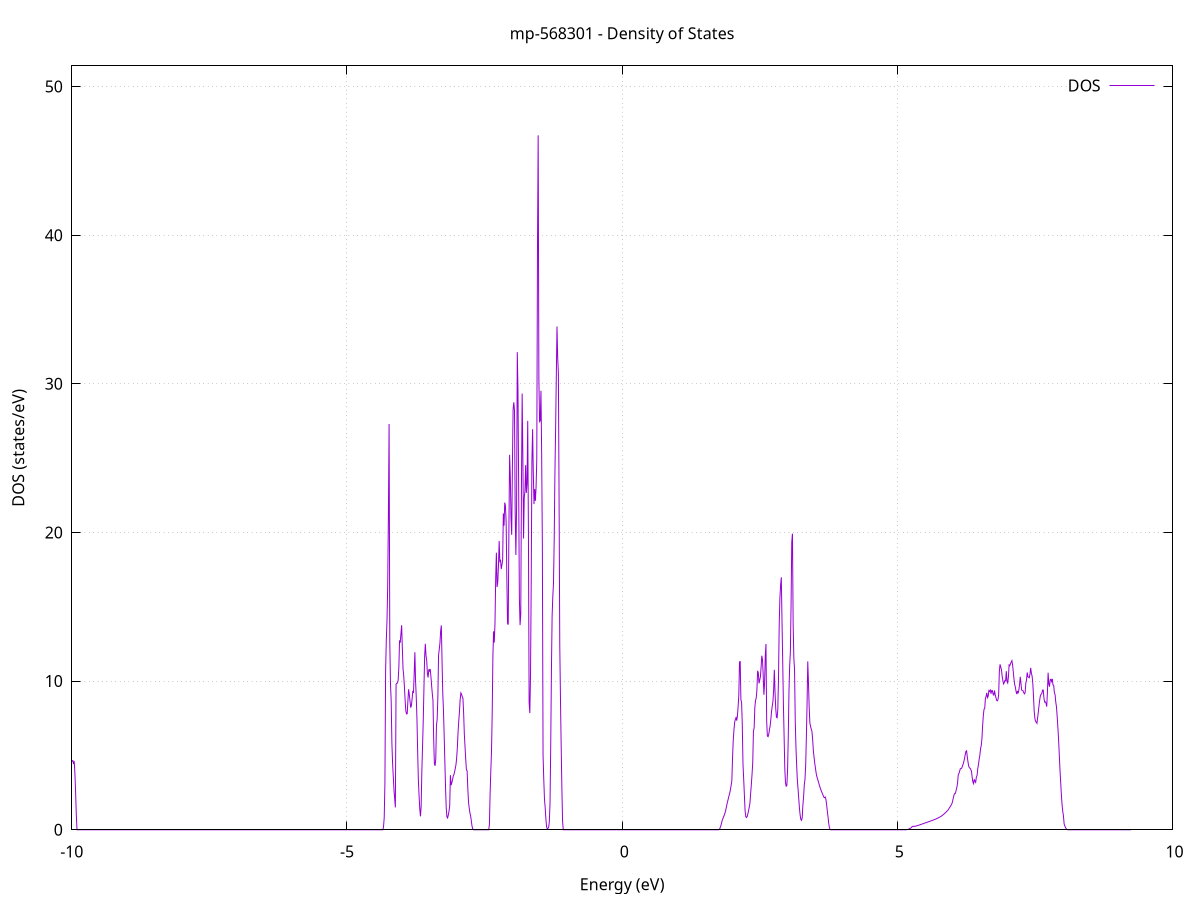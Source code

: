 set title 'mp-568301 - Density of States'
set xlabel 'Energy (eV)'
set ylabel 'DOS (states/eV)'
set grid
set xrange [-10:10]
set yrange [0:51.387]
set xzeroaxis lt -1
set terminal png size 800,600
set output 'mp-568301_dos_gnuplot.png'
plot '-' using 1:2 with lines title 'DOS'
-16.069700 0.000000
-16.057000 0.000000
-16.044400 0.000000
-16.031700 0.000000
-16.019100 0.000000
-16.006400 0.000000
-15.993800 0.000000
-15.981100 0.000000
-15.968400 0.000000
-15.955800 0.000000
-15.943100 0.000000
-15.930500 0.000000
-15.917800 0.000000
-15.905100 0.000000
-15.892500 0.000000
-15.879800 0.000000
-15.867200 0.000000
-15.854500 0.000000
-15.841900 0.000000
-15.829200 0.000000
-15.816500 0.000000
-15.803900 0.000000
-15.791200 0.000000
-15.778600 0.000000
-15.765900 0.000000
-15.753300 0.000000
-15.740600 0.000000
-15.727900 0.000000
-15.715300 0.000000
-15.702600 0.000000
-15.690000 0.000000
-15.677300 0.000000
-15.664600 0.000000
-15.652000 0.000000
-15.639300 0.000000
-15.626700 0.000000
-15.614000 0.000000
-15.601400 0.000000
-15.588700 0.000000
-15.576000 0.000000
-15.563400 0.000000
-15.550700 0.000000
-15.538100 0.000000
-15.525400 0.000000
-15.512800 0.000000
-15.500100 0.000000
-15.487400 0.000000
-15.474800 0.000000
-15.462100 0.000000
-15.449500 0.000000
-15.436800 0.000000
-15.424100 0.000000
-15.411500 0.000000
-15.398800 0.000000
-15.386200 0.000000
-15.373500 0.000000
-15.360900 0.000000
-15.348200 0.000000
-15.335500 0.000000
-15.322900 0.000000
-15.310200 0.000000
-15.297600 0.000000
-15.284900 0.000000
-15.272200 0.000000
-15.259600 0.000000
-15.246900 0.000000
-15.234300 0.000000
-15.221600 0.000000
-15.209000 0.000000
-15.196300 0.000000
-15.183600 0.000000
-15.171000 0.000000
-15.158300 0.000000
-15.145700 0.000000
-15.133000 0.000000
-15.120400 0.000000
-15.107700 0.000000
-15.095000 0.000000
-15.082400 0.000000
-15.069700 0.000000
-15.057100 0.000000
-15.044400 0.000000
-15.031700 0.000000
-15.019100 0.000000
-15.006400 0.000000
-14.993800 0.000000
-14.981100 0.000000
-14.968500 0.000000
-14.955800 0.000000
-14.943100 0.000000
-14.930500 0.000000
-14.917800 0.017200
-14.905200 1.894000
-14.892500 3.172500
-14.879900 5.031900
-14.867200 5.444400
-14.854500 5.655900
-14.841900 5.774700
-14.829200 5.772900
-14.816600 5.937700
-14.803900 6.176500
-14.791200 6.321200
-14.778600 6.448600
-14.765900 6.639100
-14.753300 6.946500
-14.740600 7.312700
-14.728000 7.728300
-14.715300 8.545900
-14.702600 11.076800
-14.690000 12.260200
-14.677300 9.247200
-14.664700 8.421700
-14.652000 7.358200
-14.639400 5.112000
-14.626700 4.088700
-14.614000 3.502500
-14.601400 1.815300
-14.588700 0.669500
-14.576100 0.016800
-14.563400 0.000000
-14.550700 0.112200
-14.538100 0.471100
-14.525400 1.085000
-14.512800 2.158600
-14.500100 3.832700
-14.487500 5.439300
-14.474800 6.017800
-14.462100 8.042700
-14.449500 7.776600
-14.436800 8.621600
-14.424200 10.497100
-14.411500 9.354200
-14.398900 7.227900
-14.386200 6.424000
-14.373500 6.051500
-14.360900 5.755100
-14.348200 5.500800
-14.335600 5.266000
-14.322900 5.054200
-14.310200 4.871600
-14.297600 4.734600
-14.284900 4.580900
-14.272300 4.428600
-14.259600 4.272900
-14.247000 4.237200
-14.234300 8.515200
-14.221600 8.145700
-14.209000 11.890800
-14.196300 39.088100
-14.183700 60.340300
-14.171000 34.950000
-14.158300 25.341300
-14.145700 55.942200
-14.133000 49.023400
-14.120400 21.733100
-14.107700 8.293200
-14.095100 4.529800
-14.082400 9.485400
-14.069700 19.413700
-14.057100 34.713600
-14.044400 35.997900
-14.031800 53.680200
-14.019100 7.967300
-14.006500 46.076800
-13.993800 134.374600
-13.981100 0.000000
-13.968500 0.000000
-13.955800 0.000000
-13.943200 0.000000
-13.930500 0.000000
-13.917800 0.000000
-13.905200 0.000000
-13.892500 0.000000
-13.879900 0.000000
-13.867200 0.000000
-13.854600 0.000000
-13.841900 0.000000
-13.829200 0.000000
-13.816600 0.000000
-13.803900 0.000000
-13.791300 0.000000
-13.778600 0.000000
-13.766000 0.000000
-13.753300 0.000000
-13.740600 0.000000
-13.728000 0.000000
-13.715300 0.000000
-13.702700 0.000000
-13.690000 0.000000
-13.677300 0.000000
-13.664700 0.000000
-13.652000 0.000000
-13.639400 0.000000
-13.626700 0.000000
-13.614100 0.000000
-13.601400 0.000000
-13.588700 0.000000
-13.576100 0.000000
-13.563400 0.000000
-13.550800 0.000000
-13.538100 0.000000
-13.525500 0.000000
-13.512800 0.000000
-13.500100 0.000000
-13.487500 0.000000
-13.474800 0.000000
-13.462200 0.000000
-13.449500 0.000000
-13.436800 0.000000
-13.424200 0.000000
-13.411500 0.000000
-13.398900 0.000000
-13.386200 0.000000
-13.373600 0.000000
-13.360900 0.000000
-13.348200 0.000000
-13.335600 0.000000
-13.322900 0.000000
-13.310300 0.000000
-13.297600 0.000000
-13.284900 0.000000
-13.272300 0.000000
-13.259600 0.000000
-13.247000 0.000000
-13.234300 0.000000
-13.221700 0.000000
-13.209000 0.000000
-13.196300 0.000000
-13.183700 0.000000
-13.171000 0.000000
-13.158400 0.000000
-13.145700 0.000000
-13.133100 0.000000
-13.120400 0.000000
-13.107700 0.000000
-13.095100 0.000000
-13.082400 0.000000
-13.069800 0.000000
-13.057100 0.000000
-13.044400 0.000000
-13.031800 0.000000
-13.019100 0.000000
-13.006500 0.000000
-12.993800 0.000000
-12.981200 0.000000
-12.968500 0.000000
-12.955800 0.000000
-12.943200 0.000000
-12.930500 0.000000
-12.917900 0.000000
-12.905200 0.000000
-12.892600 0.000000
-12.879900 0.000000
-12.867200 0.000000
-12.854600 0.000000
-12.841900 0.000000
-12.829300 0.000000
-12.816600 0.000000
-12.803900 0.000000
-12.791300 0.000000
-12.778600 0.000000
-12.766000 0.000000
-12.753300 0.000000
-12.740700 0.000000
-12.728000 0.000000
-12.715300 0.000000
-12.702700 0.000000
-12.690000 0.000000
-12.677400 0.000000
-12.664700 0.000000
-12.652100 0.000000
-12.639400 0.000000
-12.626700 0.000000
-12.614100 0.000000
-12.601400 0.000000
-12.588800 0.000000
-12.576100 0.000000
-12.563400 0.000000
-12.550800 0.000000
-12.538100 0.000000
-12.525500 0.000000
-12.512800 0.000000
-12.500200 0.000000
-12.487500 0.000000
-12.474800 0.000000
-12.462200 0.000000
-12.449500 0.000000
-12.436900 0.000000
-12.424200 0.000000
-12.411500 0.000000
-12.398900 0.000000
-12.386200 0.000000
-12.373600 0.000000
-12.360900 0.000000
-12.348300 0.000000
-12.335600 0.000000
-12.322900 0.000000
-12.310300 0.000000
-12.297600 0.000000
-12.285000 0.000000
-12.272300 0.000000
-12.259700 0.000000
-12.247000 0.000000
-12.234300 0.000000
-12.221700 0.000000
-12.209000 0.000000
-12.196400 0.000000
-12.183700 0.000000
-12.171000 0.000000
-12.158400 0.000000
-12.145700 0.000000
-12.133100 0.000000
-12.120400 0.000000
-12.107800 0.000000
-12.095100 0.000000
-12.082400 0.000000
-12.069800 0.000000
-12.057100 0.000000
-12.044500 0.000000
-12.031800 0.000000
-12.019200 0.000000
-12.006500 0.000000
-11.993800 0.000000
-11.981200 0.000000
-11.968500 0.000000
-11.955900 0.000000
-11.943200 0.000000
-11.930500 0.000000
-11.917900 0.000000
-11.905200 0.000000
-11.892600 0.000000
-11.879900 0.000000
-11.867300 0.000000
-11.854600 0.000000
-11.841900 0.000000
-11.829300 0.000000
-11.816600 0.000000
-11.804000 0.000000
-11.791300 0.000000
-11.778700 0.000000
-11.766000 0.000000
-11.753300 0.000000
-11.740700 0.000000
-11.728000 0.000000
-11.715400 0.000000
-11.702700 0.000000
-11.690000 0.000000
-11.677400 0.000000
-11.664700 0.000000
-11.652100 0.000000
-11.639400 0.000000
-11.626800 0.000000
-11.614100 0.000000
-11.601400 0.000000
-11.588800 0.000000
-11.576100 0.000000
-11.563500 0.000000
-11.550800 0.000000
-11.538100 0.000000
-11.525500 0.000000
-11.512800 0.000000
-11.500200 0.000000
-11.487500 0.000000
-11.474900 0.000000
-11.462200 0.000000
-11.449500 0.000000
-11.436900 0.000000
-11.424200 0.000000
-11.411600 0.000000
-11.398900 0.000000
-11.386300 0.000000
-11.373600 0.000000
-11.360900 0.000000
-11.348300 0.000000
-11.335600 0.000000
-11.323000 0.000000
-11.310300 0.000000
-11.297600 0.000000
-11.285000 0.000000
-11.272300 0.000000
-11.259700 0.000000
-11.247000 0.000000
-11.234400 0.000000
-11.221700 0.000000
-11.209000 0.000000
-11.196400 0.000000
-11.183700 0.000000
-11.171100 0.000000
-11.158400 0.000000
-11.145800 0.000000
-11.133100 0.000000
-11.120400 0.000000
-11.107800 0.000000
-11.095100 0.000000
-11.082500 0.000000
-11.069800 0.000000
-11.057100 0.000000
-11.044500 0.000000
-11.031800 0.000000
-11.019200 0.000000
-11.006500 0.000000
-10.993900 0.000000
-10.981200 0.000000
-10.968500 0.000000
-10.955900 0.000000
-10.943200 0.000000
-10.930600 0.000000
-10.917900 0.000000
-10.905300 0.000000
-10.892600 0.000000
-10.879900 1.422300
-10.867300 3.290500
-10.854600 2.536400
-10.842000 2.729600
-10.829300 2.922900
-10.816600 3.116200
-10.804000 3.309500
-10.791300 3.348100
-10.778700 3.254200
-10.766000 3.240200
-10.753400 3.353200
-10.740700 3.466200
-10.728000 3.579200
-10.715400 3.692200
-10.702700 3.805200
-10.690100 3.866500
-10.677400 3.966300
-10.664800 4.087000
-10.652100 4.218100
-10.639400 4.384100
-10.626800 4.564100
-10.614100 4.744000
-10.601500 4.924000
-10.588800 5.117800
-10.576100 5.534600
-10.563500 6.459900
-10.550800 9.668000
-10.538200 8.351800
-10.525500 7.474800
-10.512900 6.178900
-10.500200 5.683800
-10.487500 5.188900
-10.474900 3.982800
-10.462200 3.768300
-10.449600 2.534500
-10.436900 2.110600
-10.424200 1.686800
-10.411600 1.263000
-10.398900 0.839300
-10.386300 0.415500
-10.373600 0.026600
-10.361000 0.000000
-10.348300 0.000000
-10.335600 0.093800
-10.323000 0.574100
-10.310300 1.054200
-10.297700 1.534400
-10.285000 2.014500
-10.272400 2.494600
-10.259700 3.837900
-10.247000 3.814100
-10.234400 5.848900
-10.221700 6.728000
-10.209100 7.001900
-10.196400 7.771000
-10.183700 9.391100
-10.171100 9.853500
-10.158400 7.138800
-10.145800 6.370900
-10.133100 6.106100
-10.120500 5.841900
-10.107800 5.585400
-10.095100 5.347800
-10.082500 5.178600
-10.069800 5.114900
-10.057200 5.076300
-10.044500 4.992400
-10.031900 4.799400
-10.019200 4.609800
-10.006500 4.531400
-9.993900 4.641600
-9.981200 4.653600
-9.968600 4.424300
-9.955900 4.609600
-9.943200 3.782500
-9.930600 2.492000
-9.917900 1.017000
-9.905300 0.001600
-9.892600 0.000000
-9.880000 0.000000
-9.867300 0.000000
-9.854600 0.000000
-9.842000 0.000000
-9.829300 0.000000
-9.816700 0.000000
-9.804000 0.000000
-9.791400 0.000000
-9.778700 0.000000
-9.766000 0.000000
-9.753400 0.000000
-9.740700 0.000000
-9.728100 0.000000
-9.715400 0.000000
-9.702700 0.000000
-9.690100 0.000000
-9.677400 0.000000
-9.664800 0.000000
-9.652100 0.000000
-9.639500 0.000000
-9.626800 0.000000
-9.614100 0.000000
-9.601500 0.000000
-9.588800 0.000000
-9.576200 0.000000
-9.563500 0.000000
-9.550800 0.000000
-9.538200 0.000000
-9.525500 0.000000
-9.512900 0.000000
-9.500200 0.000000
-9.487600 0.000000
-9.474900 0.000000
-9.462200 0.000000
-9.449600 0.000000
-9.436900 0.000000
-9.424300 0.000000
-9.411600 0.000000
-9.399000 0.000000
-9.386300 0.000000
-9.373600 0.000000
-9.361000 0.000000
-9.348300 0.000000
-9.335700 0.000000
-9.323000 0.000000
-9.310300 0.000000
-9.297700 0.000000
-9.285000 0.000000
-9.272400 0.000000
-9.259700 0.000000
-9.247100 0.000000
-9.234400 0.000000
-9.221700 0.000000
-9.209100 0.000000
-9.196400 0.000000
-9.183800 0.000000
-9.171100 0.000000
-9.158500 0.000000
-9.145800 0.000000
-9.133100 0.000000
-9.120500 0.000000
-9.107800 0.000000
-9.095200 0.000000
-9.082500 0.000000
-9.069800 0.000000
-9.057200 0.000000
-9.044500 0.000000
-9.031900 0.000000
-9.019200 0.000000
-9.006600 0.000000
-8.993900 0.000000
-8.981200 0.000000
-8.968600 0.000000
-8.955900 0.000000
-8.943300 0.000000
-8.930600 0.000000
-8.918000 0.000000
-8.905300 0.000000
-8.892600 0.000000
-8.880000 0.000000
-8.867300 0.000000
-8.854700 0.000000
-8.842000 0.000000
-8.829300 0.000000
-8.816700 0.000000
-8.804000 0.000000
-8.791400 0.000000
-8.778700 0.000000
-8.766100 0.000000
-8.753400 0.000000
-8.740700 0.000000
-8.728100 0.000000
-8.715400 0.000000
-8.702800 0.000000
-8.690100 0.000000
-8.677400 0.000000
-8.664800 0.000000
-8.652100 0.000000
-8.639500 0.000000
-8.626800 0.000000
-8.614200 0.000000
-8.601500 0.000000
-8.588800 0.000000
-8.576200 0.000000
-8.563500 0.000000
-8.550900 0.000000
-8.538200 0.000000
-8.525600 0.000000
-8.512900 0.000000
-8.500200 0.000000
-8.487600 0.000000
-8.474900 0.000000
-8.462300 0.000000
-8.449600 0.000000
-8.436900 0.000000
-8.424300 0.000000
-8.411600 0.000000
-8.399000 0.000000
-8.386300 0.000000
-8.373700 0.000000
-8.361000 0.000000
-8.348300 0.000000
-8.335700 0.000000
-8.323000 0.000000
-8.310400 0.000000
-8.297700 0.000000
-8.285100 0.000000
-8.272400 0.000000
-8.259700 0.000000
-8.247100 0.000000
-8.234400 0.000000
-8.221800 0.000000
-8.209100 0.000000
-8.196400 0.000000
-8.183800 0.000000
-8.171100 0.000000
-8.158500 0.000000
-8.145800 0.000000
-8.133200 0.000000
-8.120500 0.000000
-8.107800 0.000000
-8.095200 0.000000
-8.082500 0.000000
-8.069900 0.000000
-8.057200 0.000000
-8.044600 0.000000
-8.031900 0.000000
-8.019200 0.000000
-8.006600 0.000000
-7.993900 0.000000
-7.981300 0.000000
-7.968600 0.000000
-7.955900 0.000000
-7.943300 0.000000
-7.930600 0.000000
-7.918000 0.000000
-7.905300 0.000000
-7.892700 0.000000
-7.880000 0.000000
-7.867300 0.000000
-7.854700 0.000000
-7.842000 0.000000
-7.829400 0.000000
-7.816700 0.000000
-7.804000 0.000000
-7.791400 0.000000
-7.778700 0.000000
-7.766100 0.000000
-7.753400 0.000000
-7.740800 0.000000
-7.728100 0.000000
-7.715400 0.000000
-7.702800 0.000000
-7.690100 0.000000
-7.677500 0.000000
-7.664800 0.000000
-7.652200 0.000000
-7.639500 0.000000
-7.626800 0.000000
-7.614200 0.000000
-7.601500 0.000000
-7.588900 0.000000
-7.576200 0.000000
-7.563500 0.000000
-7.550900 0.000000
-7.538200 0.000000
-7.525600 0.000000
-7.512900 0.000000
-7.500300 0.000000
-7.487600 0.000000
-7.474900 0.000000
-7.462300 0.000000
-7.449600 0.000000
-7.437000 0.000000
-7.424300 0.000000
-7.411700 0.000000
-7.399000 0.000000
-7.386300 0.000000
-7.373700 0.000000
-7.361000 0.000000
-7.348400 0.000000
-7.335700 0.000000
-7.323000 0.000000
-7.310400 0.000000
-7.297700 0.000000
-7.285100 0.000000
-7.272400 0.000000
-7.259800 0.000000
-7.247100 0.000000
-7.234400 0.000000
-7.221800 0.000000
-7.209100 0.000000
-7.196500 0.000000
-7.183800 0.000000
-7.171200 0.000000
-7.158500 0.000000
-7.145800 0.000000
-7.133200 0.000000
-7.120500 0.000000
-7.107900 0.000000
-7.095200 0.000000
-7.082500 0.000000
-7.069900 0.000000
-7.057200 0.000000
-7.044600 0.000000
-7.031900 0.000000
-7.019300 0.000000
-7.006600 0.000000
-6.993900 0.000000
-6.981300 0.000000
-6.968600 0.000000
-6.956000 0.000000
-6.943300 0.000000
-6.930700 0.000000
-6.918000 0.000000
-6.905300 0.000000
-6.892700 0.000000
-6.880000 0.000000
-6.867400 0.000000
-6.854700 0.000000
-6.842000 0.000000
-6.829400 0.000000
-6.816700 0.000000
-6.804100 0.000000
-6.791400 0.000000
-6.778800 0.000000
-6.766100 0.000000
-6.753400 0.000000
-6.740800 0.000000
-6.728100 0.000000
-6.715500 0.000000
-6.702800 0.000000
-6.690100 0.000000
-6.677500 0.000000
-6.664800 0.000000
-6.652200 0.000000
-6.639500 0.000000
-6.626900 0.000000
-6.614200 0.000000
-6.601500 0.000000
-6.588900 0.000000
-6.576200 0.000000
-6.563600 0.000000
-6.550900 0.000000
-6.538300 0.000000
-6.525600 0.000000
-6.512900 0.000000
-6.500300 0.000000
-6.487600 0.000000
-6.475000 0.000000
-6.462300 0.000000
-6.449600 0.000000
-6.437000 0.000000
-6.424300 0.000000
-6.411700 0.000000
-6.399000 0.000000
-6.386400 0.000000
-6.373700 0.000000
-6.361000 0.000000
-6.348400 0.000000
-6.335700 0.000000
-6.323100 0.000000
-6.310400 0.000000
-6.297800 0.000000
-6.285100 0.000000
-6.272400 0.000000
-6.259800 0.000000
-6.247100 0.000000
-6.234500 0.000000
-6.221800 0.000000
-6.209100 0.000000
-6.196500 0.000000
-6.183800 0.000000
-6.171200 0.000000
-6.158500 0.000000
-6.145900 0.000000
-6.133200 0.000000
-6.120500 0.000000
-6.107900 0.000000
-6.095200 0.000000
-6.082600 0.000000
-6.069900 0.000000
-6.057300 0.000000
-6.044600 0.000000
-6.031900 0.000000
-6.019300 0.000000
-6.006600 0.000000
-5.994000 0.000000
-5.981300 0.000000
-5.968600 0.000000
-5.956000 0.000000
-5.943300 0.000000
-5.930700 0.000000
-5.918000 0.000000
-5.905400 0.000000
-5.892700 0.000000
-5.880000 0.000000
-5.867400 0.000000
-5.854700 0.000000
-5.842100 0.000000
-5.829400 0.000000
-5.816700 0.000000
-5.804100 0.000000
-5.791400 0.000000
-5.778800 0.000000
-5.766100 0.000000
-5.753500 0.000000
-5.740800 0.000000
-5.728100 0.000000
-5.715500 0.000000
-5.702800 0.000000
-5.690200 0.000000
-5.677500 0.000000
-5.664900 0.000000
-5.652200 0.000000
-5.639500 0.000000
-5.626900 0.000000
-5.614200 0.000000
-5.601600 0.000000
-5.588900 0.000000
-5.576200 0.000000
-5.563600 0.000000
-5.550900 0.000000
-5.538300 0.000000
-5.525600 0.000000
-5.513000 0.000000
-5.500300 0.000000
-5.487600 0.000000
-5.475000 0.000000
-5.462300 0.000000
-5.449700 0.000000
-5.437000 0.000000
-5.424400 0.000000
-5.411700 0.000000
-5.399000 0.000000
-5.386400 0.000000
-5.373700 0.000000
-5.361100 0.000000
-5.348400 0.000000
-5.335700 0.000000
-5.323100 0.000000
-5.310400 0.000000
-5.297800 0.000000
-5.285100 0.000000
-5.272500 0.000000
-5.259800 0.000000
-5.247100 0.000000
-5.234500 0.000000
-5.221800 0.000000
-5.209200 0.000000
-5.196500 0.000000
-5.183900 0.000000
-5.171200 0.000000
-5.158500 0.000000
-5.145900 0.000000
-5.133200 0.000000
-5.120600 0.000000
-5.107900 0.000000
-5.095200 0.000000
-5.082600 0.000000
-5.069900 0.000000
-5.057300 0.000000
-5.044600 0.000000
-5.032000 0.000000
-5.019300 0.000000
-5.006600 0.000000
-4.994000 0.000000
-4.981300 0.000000
-4.968700 0.000000
-4.956000 0.000000
-4.943300 0.000000
-4.930700 0.000000
-4.918000 0.000000
-4.905400 0.000000
-4.892700 0.000000
-4.880100 0.000000
-4.867400 0.000000
-4.854700 0.000000
-4.842100 0.000000
-4.829400 0.000000
-4.816800 0.000000
-4.804100 0.000000
-4.791500 0.000000
-4.778800 0.000000
-4.766100 0.000000
-4.753500 0.000000
-4.740800 0.000000
-4.728200 0.000000
-4.715500 0.000000
-4.702800 0.000000
-4.690200 0.000000
-4.677500 0.000000
-4.664900 0.000000
-4.652200 0.000000
-4.639600 0.000000
-4.626900 0.000000
-4.614200 0.000000
-4.601600 0.000000
-4.588900 0.000000
-4.576300 0.000000
-4.563600 0.000000
-4.551000 0.000000
-4.538300 0.000000
-4.525600 0.000000
-4.513000 0.000000
-4.500300 0.000000
-4.487700 0.000000
-4.475000 0.000000
-4.462300 0.000000
-4.449700 0.000000
-4.437000 0.000000
-4.424400 0.000000
-4.411700 0.000000
-4.399100 0.000000
-4.386400 0.000000
-4.373700 0.000000
-4.361100 0.000000
-4.348400 0.000000
-4.335800 0.201200
-4.323100 0.820600
-4.310500 3.135000
-4.297800 10.718600
-4.285100 12.776200
-4.272500 14.106600
-4.259800 16.402900
-4.247200 21.100600
-4.234500 27.294100
-4.221800 12.570400
-4.209200 9.798900
-4.196500 8.669300
-4.183900 5.838000
-4.171200 4.488200
-4.158600 3.585400
-4.145900 2.684600
-4.133200 2.084600
-4.120600 1.502600
-4.107900 9.792900
-4.095300 9.862100
-4.082600 9.870000
-4.069900 10.066800
-4.057300 10.924600
-4.044600 12.739100
-4.032000 12.579400
-4.019300 13.184600
-4.006700 13.759200
-3.994000 12.238700
-3.981300 10.829600
-3.968700 10.355100
-3.956000 9.599800
-3.943400 8.721100
-3.930700 8.009800
-3.918100 7.793800
-3.905400 7.810800
-3.892700 8.681900
-3.880100 9.449200
-3.867400 9.095600
-3.854800 8.671800
-3.842100 8.216500
-3.829400 8.355300
-3.816800 8.781200
-3.804100 9.341500
-3.791500 9.204100
-3.778800 10.478000
-3.766200 11.946300
-3.753500 9.996400
-3.740800 8.901500
-3.728200 7.451100
-3.715500 5.230700
-3.702900 3.362600
-3.690200 2.314400
-3.677600 1.440200
-3.664900 0.902200
-3.652200 1.569900
-3.639600 3.943300
-3.626900 5.595500
-3.614300 7.300400
-3.601600 9.492800
-3.588900 11.647200
-3.576300 12.511400
-3.563600 11.695700
-3.551000 11.389700
-3.538300 10.475100
-3.525700 10.247100
-3.513000 10.790700
-3.500300 10.681000
-3.487700 10.817800
-3.475000 10.338400
-3.462400 9.728000
-3.449700 9.164200
-3.437100 8.691900
-3.424400 6.079400
-3.411700 4.450100
-3.399100 4.301600
-3.386400 4.762100
-3.373800 7.020100
-3.361100 7.434100
-3.348400 8.947400
-3.335800 11.744100
-3.323100 12.135600
-3.310500 12.567000
-3.297800 13.370900
-3.285200 13.747700
-3.272500 11.359100
-3.259800 9.254300
-3.247200 8.083100
-3.234500 6.452500
-3.221900 4.652600
-3.209200 2.883600
-3.196600 1.470800
-3.183900 0.872800
-3.171200 0.794700
-3.158600 0.996700
-3.145900 1.245200
-3.133300 1.601700
-3.120600 3.675700
-3.107900 2.997100
-3.095300 3.159100
-3.082600 3.336500
-3.070000 3.599200
-3.057300 3.710600
-3.044700 3.891400
-3.032000 4.122000
-3.019300 4.384400
-3.006700 4.841900
-2.994000 5.547200
-2.981400 6.569100
-2.968700 7.320100
-2.956000 7.967600
-2.943400 8.745200
-2.930700 9.208000
-2.918100 9.114000
-2.905400 8.950300
-2.892800 8.849900
-2.880100 7.846600
-2.867400 6.422800
-2.854800 5.581200
-2.842100 4.737100
-2.829500 4.043000
-2.816800 3.961700
-2.804200 2.771900
-2.791500 1.855100
-2.778800 1.458000
-2.766200 1.136400
-2.753500 0.933100
-2.740900 0.615300
-2.728200 0.254100
-2.715500 0.072300
-2.702900 0.001600
-2.690200 0.000000
-2.677600 0.000000
-2.664900 0.000000
-2.652300 0.000000
-2.639600 0.000000
-2.626900 0.000000
-2.614300 0.000000
-2.601600 0.000000
-2.589000 0.000000
-2.576300 0.000000
-2.563700 0.000000
-2.551000 0.000000
-2.538300 0.000000
-2.525700 0.000000
-2.513000 0.000000
-2.500400 0.000000
-2.487700 0.000000
-2.475000 0.000000
-2.462400 0.000000
-2.449700 0.000000
-2.437100 0.000000
-2.424400 0.000000
-2.411800 0.348800
-2.399100 2.429700
-2.386400 3.933500
-2.373800 5.289500
-2.361100 7.800800
-2.348500 11.687700
-2.335800 13.352500
-2.323200 12.597300
-2.310500 13.886000
-2.297800 16.890900
-2.285200 18.638500
-2.272500 16.333600
-2.259900 16.651200
-2.247200 17.767900
-2.234500 19.430300
-2.221900 18.049900
-2.209200 18.108200
-2.196600 17.535400
-2.183900 17.829500
-2.171300 18.157400
-2.158600 21.278200
-2.145900 20.452800
-2.133300 22.010200
-2.120600 21.792800
-2.108000 20.721300
-2.095300 17.016000
-2.082600 13.906700
-2.070000 13.797400
-2.057300 20.342600
-2.044700 25.221800
-2.032000 23.731400
-2.019400 20.972900
-2.006700 19.840600
-1.994000 24.418600
-1.981400 28.257600
-1.968700 28.755700
-1.956100 28.193300
-1.943400 21.346300
-1.930800 18.485400
-1.918100 21.638700
-1.905400 32.128500
-1.892800 29.576700
-1.880100 22.998200
-1.867500 15.625900
-1.854800 13.766100
-1.842100 14.493600
-1.829500 23.167400
-1.816800 29.338800
-1.804200 25.098400
-1.791500 19.596800
-1.778900 22.347200
-1.766200 22.785300
-1.753500 24.528600
-1.740900 22.659700
-1.728200 23.304000
-1.715600 27.504800
-1.702900 20.047100
-1.690300 8.563400
-1.677600 7.848000
-1.664900 10.406200
-1.652300 16.631100
-1.639600 24.785400
-1.627000 26.943800
-1.614300 24.048300
-1.601600 21.906400
-1.589000 22.911500
-1.576300 22.127400
-1.563700 23.082800
-1.551000 24.923500
-1.538400 39.075400
-1.525700 46.715200
-1.513000 30.385000
-1.500400 27.409400
-1.487700 27.561100
-1.475100 29.534600
-1.462400 25.202400
-1.449800 19.250200
-1.437100 5.022300
-1.424400 3.435000
-1.411800 2.089400
-1.399100 1.516700
-1.386500 0.780800
-1.373800 0.211100
-1.361100 0.060200
-1.348500 0.098800
-1.335800 0.146800
-1.323200 0.544800
-1.310500 1.763800
-1.297900 5.597400
-1.285200 10.624600
-1.272500 14.357500
-1.259900 15.698000
-1.247200 16.607800
-1.234600 19.472200
-1.221900 23.859400
-1.209200 26.884600
-1.196600 30.360200
-1.183900 33.858200
-1.171300 31.777900
-1.158600 30.707400
-1.146000 22.310700
-1.133300 12.448500
-1.120600 8.786200
-1.108000 5.679000
-1.095300 2.847100
-1.082700 0.612300
-1.070000 0.000000
-1.057400 0.000000
-1.044700 0.000000
-1.032000 0.000000
-1.019400 0.000000
-1.006700 0.000000
-0.994100 0.000000
-0.981400 0.000000
-0.968700 0.000000
-0.956100 0.000000
-0.943400 0.000000
-0.930800 0.000000
-0.918100 0.000000
-0.905500 0.000000
-0.892800 0.000000
-0.880100 0.000000
-0.867500 0.000000
-0.854800 0.000000
-0.842200 0.000000
-0.829500 0.000000
-0.816900 0.000000
-0.804200 0.000000
-0.791500 0.000000
-0.778900 0.000000
-0.766200 0.000000
-0.753600 0.000000
-0.740900 0.000000
-0.728200 0.000000
-0.715600 0.000000
-0.702900 0.000000
-0.690300 0.000000
-0.677600 0.000000
-0.665000 0.000000
-0.652300 0.000000
-0.639600 0.000000
-0.627000 0.000000
-0.614300 0.000000
-0.601700 0.000000
-0.589000 0.000000
-0.576400 0.000000
-0.563700 0.000000
-0.551000 0.000000
-0.538400 0.000000
-0.525700 0.000000
-0.513100 0.000000
-0.500400 0.000000
-0.487700 0.000000
-0.475100 0.000000
-0.462400 0.000000
-0.449800 0.000000
-0.437100 0.000000
-0.424500 0.000000
-0.411800 0.000000
-0.399100 0.000000
-0.386500 0.000000
-0.373800 0.000000
-0.361200 0.000000
-0.348500 0.000000
-0.335900 0.000000
-0.323200 0.000000
-0.310500 0.000000
-0.297900 0.000000
-0.285200 0.000000
-0.272600 0.000000
-0.259900 0.000000
-0.247200 0.000000
-0.234600 0.000000
-0.221900 0.000000
-0.209300 0.000000
-0.196600 0.000000
-0.184000 0.000000
-0.171300 0.000000
-0.158600 0.000000
-0.146000 0.000000
-0.133300 0.000000
-0.120700 0.000000
-0.108000 0.000000
-0.095300 0.000000
-0.082700 0.000000
-0.070000 0.000000
-0.057400 0.000000
-0.044700 0.000000
-0.032100 0.000000
-0.019400 0.000000
-0.006700 0.000000
0.005900 0.000000
0.018600 0.000000
0.031200 0.000000
0.043900 0.000000
0.056500 0.000000
0.069200 0.000000
0.081900 0.000000
0.094500 0.000000
0.107200 0.000000
0.119800 0.000000
0.132500 0.000000
0.145200 0.000000
0.157800 0.000000
0.170500 0.000000
0.183100 0.000000
0.195800 0.000000
0.208400 0.000000
0.221100 0.000000
0.233800 0.000000
0.246400 0.000000
0.259100 0.000000
0.271700 0.000000
0.284400 0.000000
0.297000 0.000000
0.309700 0.000000
0.322400 0.000000
0.335000 0.000000
0.347700 0.000000
0.360300 0.000000
0.373000 0.000000
0.385700 0.000000
0.398300 0.000000
0.411000 0.000000
0.423600 0.000000
0.436300 0.000000
0.448900 0.000000
0.461600 0.000000
0.474300 0.000000
0.486900 0.000000
0.499600 0.000000
0.512200 0.000000
0.524900 0.000000
0.537500 0.000000
0.550200 0.000000
0.562900 0.000000
0.575500 0.000000
0.588200 0.000000
0.600800 0.000000
0.613500 0.000000
0.626200 0.000000
0.638800 0.000000
0.651500 0.000000
0.664100 0.000000
0.676800 0.000000
0.689400 0.000000
0.702100 0.000000
0.714800 0.000000
0.727400 0.000000
0.740100 0.000000
0.752700 0.000000
0.765400 0.000000
0.778100 0.000000
0.790700 0.000000
0.803400 0.000000
0.816000 0.000000
0.828700 0.000000
0.841300 0.000000
0.854000 0.000000
0.866700 0.000000
0.879300 0.000000
0.892000 0.000000
0.904600 0.000000
0.917300 0.000000
0.929900 0.000000
0.942600 0.000000
0.955300 0.000000
0.967900 0.000000
0.980600 0.000000
0.993200 0.000000
1.005900 0.000000
1.018600 0.000000
1.031200 0.000000
1.043900 0.000000
1.056500 0.000000
1.069200 0.000000
1.081800 0.000000
1.094500 0.000000
1.107200 0.000000
1.119800 0.000000
1.132500 0.000000
1.145100 0.000000
1.157800 0.000000
1.170400 0.000000
1.183100 0.000000
1.195800 0.000000
1.208400 0.000000
1.221100 0.000000
1.233700 0.000000
1.246400 0.000000
1.259100 0.000000
1.271700 0.000000
1.284400 0.000000
1.297000 0.000000
1.309700 0.000000
1.322300 0.000000
1.335000 0.000000
1.347700 0.000000
1.360300 0.000000
1.373000 0.000000
1.385600 0.000000
1.398300 0.000000
1.410900 0.000000
1.423600 0.000000
1.436300 0.000000
1.448900 0.000000
1.461600 0.000000
1.474200 0.000000
1.486900 0.000000
1.499600 0.000000
1.512200 0.000000
1.524900 0.000000
1.537500 0.000000
1.550200 0.000000
1.562800 0.000000
1.575500 0.000000
1.588200 0.000000
1.600800 0.000000
1.613500 0.000000
1.626100 0.000000
1.638800 0.000000
1.651500 0.000000
1.664100 0.000000
1.676800 0.000000
1.689400 0.000000
1.702100 0.000000
1.714700 0.000000
1.727400 0.000000
1.740100 0.000000
1.752700 0.000000
1.765400 0.022400
1.778000 0.109800
1.790700 0.240200
1.803300 0.406300
1.816000 0.608000
1.828700 0.738500
1.841300 0.852700
1.854000 0.970100
1.866600 1.103100
1.879300 1.260600
1.892000 1.485800
1.904600 1.727400
1.917300 1.916800
1.929900 2.105400
1.942600 2.301500
1.955200 2.472900
1.967900 2.718000
1.980600 2.993200
1.993200 3.293600
2.005900 4.843700
2.018500 6.017400
2.031200 6.694000
2.043800 7.220900
2.056500 7.426300
2.069200 7.545100
2.081800 7.347000
2.094500 7.654600
2.107100 8.281000
2.119800 9.020700
2.132500 11.294500
2.145100 11.309800
2.157800 8.750400
2.170400 8.572700
2.183100 7.058400
2.195700 4.415200
2.208400 3.416800
2.221100 2.338100
2.233700 1.296400
2.246400 0.884400
2.259000 0.821900
2.271700 0.890000
2.284300 1.074000
2.297000 1.289500
2.309700 1.524700
2.322300 1.804100
2.335000 2.452200
2.347600 3.051800
2.360300 3.730600
2.373000 4.533000
2.385600 6.606800
2.398300 6.851400
2.410900 8.216300
2.423600 8.701200
2.436200 8.866700
2.448900 9.420000
2.461600 10.694700
2.474200 10.559800
2.486900 9.851700
2.499500 10.059900
2.512200 10.291500
2.524900 10.946500
2.537500 11.708500
2.550200 11.431200
2.562800 10.411200
2.575500 9.079200
2.588100 9.859200
2.600800 11.705100
2.613500 12.500100
2.626100 7.302900
2.638800 6.308800
2.651400 6.264400
2.664100 6.429900
2.676700 6.733500
2.689400 6.996800
2.702100 7.447900
2.714700 7.960100
2.727400 8.327000
2.740000 8.631600
2.752700 9.413300
2.765400 10.766800
2.778000 9.245800
2.790700 8.163900
2.803300 7.576800
2.816000 7.534200
2.828600 8.108100
2.841300 10.262600
2.854000 13.810200
2.866600 15.611900
2.879300 16.460600
2.891900 16.984900
2.904600 14.066800
2.917200 11.382300
2.929900 8.483800
2.942600 6.337400
2.955200 4.158100
2.967900 3.168900
2.980500 2.934400
2.993200 2.985300
3.005900 4.054300
3.018500 6.240000
3.031200 9.276300
3.043800 11.016800
3.056500 11.940300
3.069100 15.015500
3.081800 19.343100
3.094500 19.917000
3.107100 13.834200
3.119800 11.551400
3.132400 10.777000
3.145100 7.386000
3.157700 5.600100
3.170400 4.379100
3.183100 3.357000
3.195700 2.766300
3.208400 2.123500
3.221000 1.474500
3.233700 1.004200
3.246400 0.700500
3.259000 0.639900
3.271700 0.813300
3.284300 1.669500
3.297000 2.221700
3.309600 3.022000
3.322300 3.394500
3.335000 4.375200
3.347600 6.270100
3.360300 8.485900
3.372900 11.327500
3.385600 9.888300
3.398200 8.276000
3.410900 7.195300
3.423600 6.954400
3.436200 6.771400
3.448900 6.611600
3.461500 6.080400
3.474200 5.321900
3.486900 4.884900
3.499500 4.485100
3.512200 4.149600
3.524800 3.820100
3.537500 3.584300
3.550100 3.433800
3.562800 3.273700
3.575500 3.105700
3.588100 2.944700
3.600800 2.800600
3.613400 2.666600
3.626100 2.544700
3.638800 2.431400
3.651400 2.316000
3.664100 2.198800
3.676700 2.159400
3.689400 2.203800
3.702000 2.051900
3.714700 1.722400
3.727400 1.266500
3.740000 0.896500
3.752700 0.460300
3.765300 0.167200
3.778000 0.019900
3.790600 0.000000
3.803300 0.000000
3.816000 0.000000
3.828600 0.000000
3.841300 0.000000
3.853900 0.000000
3.866600 0.000000
3.879300 0.000000
3.891900 0.000000
3.904600 0.000000
3.917200 0.000000
3.929900 0.000000
3.942500 0.000000
3.955200 0.000000
3.967900 0.000000
3.980500 0.000000
3.993200 0.000000
4.005800 0.000000
4.018500 0.000000
4.031100 0.000000
4.043800 0.000000
4.056500 0.000000
4.069100 0.000000
4.081800 0.000000
4.094400 0.000000
4.107100 0.000000
4.119800 0.000000
4.132400 0.000000
4.145100 0.000000
4.157700 0.000000
4.170400 0.000000
4.183000 0.000000
4.195700 0.000000
4.208400 0.000000
4.221000 0.000000
4.233700 0.000000
4.246300 0.000000
4.259000 0.000000
4.271600 0.000000
4.284300 0.000000
4.297000 0.000000
4.309600 0.000000
4.322300 0.000000
4.334900 0.000000
4.347600 0.000000
4.360300 0.000000
4.372900 0.000000
4.385600 0.000000
4.398200 0.000000
4.410900 0.000000
4.423500 0.000000
4.436200 0.000000
4.448900 0.000000
4.461500 0.000000
4.474200 0.000000
4.486800 0.000000
4.499500 0.000000
4.512200 0.000000
4.524800 0.000000
4.537500 0.000000
4.550100 0.000000
4.562800 0.000000
4.575400 0.000000
4.588100 0.000000
4.600800 0.000000
4.613400 0.000000
4.626100 0.000000
4.638700 0.000000
4.651400 0.000000
4.664000 0.000000
4.676700 0.000000
4.689400 0.000000
4.702000 0.000000
4.714700 0.000000
4.727300 0.000000
4.740000 0.000000
4.752700 0.000000
4.765300 0.000000
4.778000 0.000000
4.790600 0.000000
4.803300 0.000000
4.815900 0.000000
4.828600 0.000000
4.841300 0.000000
4.853900 0.000000
4.866600 0.000000
4.879200 0.000000
4.891900 0.000000
4.904500 0.000000
4.917200 0.000000
4.929900 0.000000
4.942500 0.000000
4.955200 0.000000
4.967800 0.000000
4.980500 0.000000
4.993200 0.000000
5.005800 0.000000
5.018500 0.000000
5.031100 0.000000
5.043800 0.000000
5.056400 0.000000
5.069100 0.000000
5.081800 0.000000
5.094400 0.000000
5.107100 0.000000
5.119700 0.000000
5.132400 0.000000
5.145000 0.000000
5.157700 0.001400
5.170400 0.006800
5.183000 0.016200
5.195700 0.029700
5.208300 0.047100
5.221000 0.068600
5.233700 0.094200
5.246300 0.123900
5.259000 0.164100
5.271600 0.216000
5.284300 0.235800
5.296900 0.236400
5.309600 0.229300
5.322300 0.238500
5.334900 0.249300
5.347600 0.261500
5.360200 0.275200
5.372900 0.289600
5.385600 0.304300
5.398200 0.319400
5.410900 0.334700
5.423500 0.350500
5.436200 0.367000
5.448800 0.383900
5.461500 0.401100
5.474200 0.418700
5.486800 0.436600
5.499500 0.454100
5.512100 0.463900
5.524800 0.480300
5.537400 0.497900
5.550100 0.515500
5.562800 0.533200
5.575400 0.550800
5.588100 0.567900
5.600700 0.584500
5.613400 0.601500
5.626100 0.618500
5.638700 0.635500
5.651400 0.652600
5.664000 0.670100
5.676700 0.688000
5.689300 0.706300
5.702000 0.726200
5.714700 0.748100
5.727300 0.770800
5.740000 0.794300
5.752600 0.818600
5.765300 0.843500
5.777900 0.869300
5.790600 0.895700
5.803300 0.925600
5.815900 0.960400
5.828600 1.000700
5.841200 1.038400
5.853900 1.080000
5.866600 1.122700
5.879200 1.166400
5.891900 1.211700
5.904500 1.259200
5.917200 1.308900
5.929800 1.370900
5.942500 1.452900
5.955200 1.523800
5.967800 1.598200
5.980500 1.678300
5.993100 1.767200
6.005800 1.951200
6.018400 2.168000
6.031100 2.354200
6.043800 2.442400
6.056400 2.453500
6.069100 2.672900
6.081700 2.847000
6.094400 3.132600
6.107100 3.701900
6.119700 3.785400
6.132400 3.947100
6.145000 4.109300
6.157700 4.116300
6.170300 4.146500
6.183000 4.283200
6.195700 4.415900
6.208300 4.580300
6.221000 4.797300
6.233600 5.044600
6.246300 5.274800
6.259000 5.312300
6.271600 4.883900
6.284300 4.557500
6.296900 4.281800
6.309600 4.171000
6.322200 4.139000
6.334900 4.064100
6.347600 3.926800
6.360200 3.516000
6.372900 3.212600
6.385500 3.100500
6.398200 3.396900
6.410800 3.268800
6.423500 3.191300
6.436200 3.539700
6.448800 3.650500
6.461500 4.111100
6.474100 4.374800
6.486800 4.744300
6.499500 5.008900
6.512100 5.449800
6.524800 5.665200
6.537400 6.133100
6.550100 7.011200
6.562700 7.674400
6.575400 8.107000
6.588100 8.162900
6.600700 8.846000
6.613400 8.968200
6.626000 9.212200
6.638700 8.890500
6.651300 8.989800
6.664000 9.368900
6.676700 9.307100
6.689300 9.395500
6.702000 9.150100
6.714600 9.365200
6.727300 9.364700
6.740000 9.115400
6.752600 9.056700
6.765300 9.365600
6.777900 9.101300
6.790600 8.910900
6.803200 8.723500
6.815900 8.671600
6.828600 8.746300
6.841200 9.090000
6.853900 10.655700
6.866500 11.129000
6.879200 10.951000
6.891800 10.769600
6.904500 10.341300
6.917200 10.048400
6.929800 9.811900
6.942500 9.897900
6.955100 10.048600
6.967800 10.019000
6.980500 10.669900
6.993100 9.972200
7.005800 9.873500
7.018400 10.277300
7.031100 11.089000
7.043700 11.040600
7.056400 11.168500
7.069100 11.281000
7.081700 11.378400
7.094400 11.087700
7.107000 10.620600
7.119700 10.150400
7.132300 9.781500
7.145000 9.591300
7.157700 9.304500
7.170300 9.126400
7.183000 9.336900
7.195600 9.179900
7.208300 9.409800
7.221000 9.766700
7.233600 10.289500
7.246300 9.859900
7.258900 9.400800
7.271600 9.370800
7.284200 9.349800
7.296900 9.222200
7.309600 9.143700
7.322200 9.222400
7.334900 9.865200
7.347500 10.068800
7.360200 10.583500
7.372900 10.293600
7.385500 10.258600
7.398200 10.228600
7.410800 10.475000
7.423500 10.885400
7.436100 10.528100
7.448800 10.344600
7.461500 9.866500
7.474100 9.000100
7.486800 7.998200
7.499400 7.482700
7.512100 7.297300
7.524700 7.236700
7.537400 7.161600
7.550100 7.561100
7.562700 7.945300
7.575400 8.374500
7.588000 8.759800
7.600700 9.036800
7.613400 9.116500
7.626000 9.170400
7.638700 9.395300
7.651300 9.401700
7.664000 8.859600
7.676600 8.588800
7.689300 8.609000
7.702000 8.515100
7.714600 8.284000
7.727300 9.276700
7.739900 10.566300
7.752600 9.804800
7.765200 9.625000
7.777900 10.091500
7.790600 10.125200
7.803200 9.975000
7.815900 10.148200
7.828500 9.742700
7.841200 9.713300
7.853900 9.219800
7.866500 9.096300
7.879200 8.585400
7.891800 8.269500
7.904500 7.615500
7.917100 6.911400
7.929800 6.087500
7.942500 5.090900
7.955100 4.064700
7.967800 3.231700
7.980400 2.372200
7.993100 1.697600
8.005700 1.245500
8.018400 0.939600
8.031100 0.393100
8.043700 0.251000
8.056400 0.150100
8.069000 0.070000
8.081700 0.019000
8.094400 0.000100
8.107000 0.000000
8.119700 0.000000
8.132300 0.000000
8.145000 0.000000
8.157600 0.000000
8.170300 0.000000
8.183000 0.000000
8.195600 0.000000
8.208300 0.000000
8.220900 0.000000
8.233600 0.000000
8.246300 0.000000
8.258900 0.000000
8.271600 0.000000
8.284200 0.000000
8.296900 0.000000
8.309500 0.000000
8.322200 0.000000
8.334900 0.000000
8.347500 0.000000
8.360200 0.000000
8.372800 0.000000
8.385500 0.000000
8.398100 0.000000
8.410800 0.000000
8.423500 0.000000
8.436100 0.000000
8.448800 0.000000
8.461400 0.000000
8.474100 0.000000
8.486800 0.000000
8.499400 0.000000
8.512100 0.000000
8.524700 0.000000
8.537400 0.000000
8.550000 0.000000
8.562700 0.000000
8.575400 0.000000
8.588000 0.000000
8.600700 0.000000
8.613300 0.000000
8.626000 0.000000
8.638600 0.000000
8.651300 0.000000
8.664000 0.000000
8.676600 0.000000
8.689300 0.000000
8.701900 0.000000
8.714600 0.000000
8.727300 0.000000
8.739900 0.000000
8.752600 0.000000
8.765200 0.000000
8.777900 0.000000
8.790500 0.000000
8.803200 0.000000
8.815900 0.000000
8.828500 0.000000
8.841200 0.000000
8.853800 0.000000
8.866500 0.000000
8.879100 0.000000
8.891800 0.000000
8.904500 0.000000
8.917100 0.000000
8.929800 0.000000
8.942400 0.000000
8.955100 0.000000
8.967800 0.000000
8.980400 0.000000
8.993100 0.000000
9.005700 0.000000
9.018400 0.000000
9.031000 0.000000
9.043700 0.000000
9.056400 0.000000
9.069000 0.000000
9.081700 0.000000
9.094300 0.000000
9.107000 0.000000
9.119700 0.000000
9.132300 0.000000
9.145000 0.000000
9.157600 0.000000
9.170300 0.000000
9.182900 0.000000
9.195600 0.000000
9.208300 0.000000
9.220900 0.000000
9.233600 0.000000
9.246200 0.000000
e
